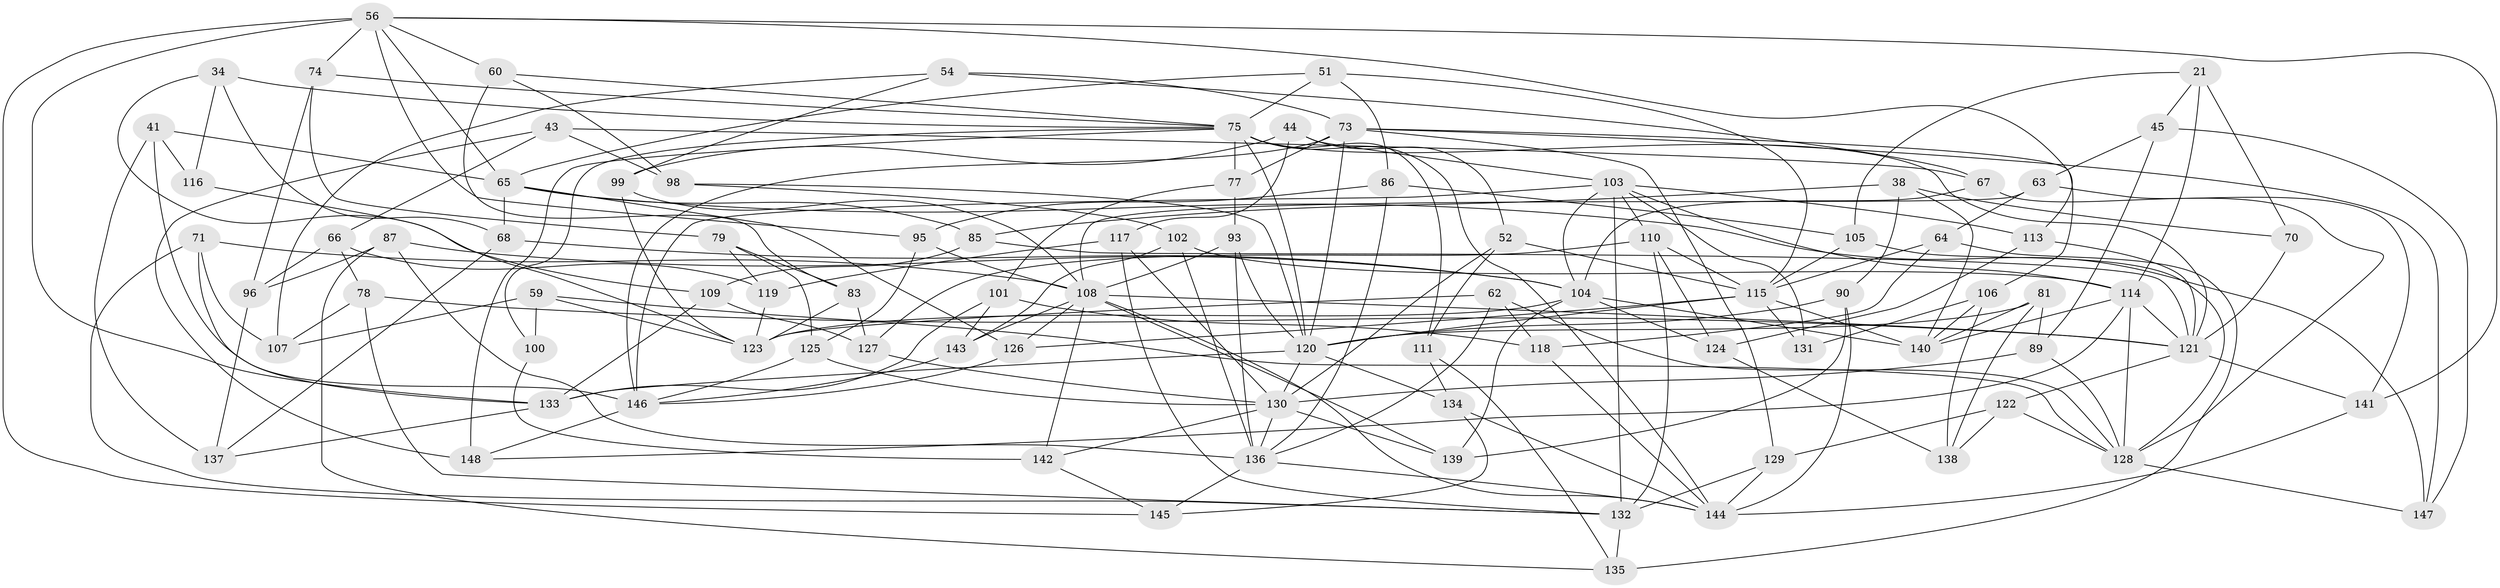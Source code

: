 // original degree distribution, {4: 1.0}
// Generated by graph-tools (version 1.1) at 2025/01/03/04/25 22:01:33]
// undirected, 88 vertices, 215 edges
graph export_dot {
graph [start="1"]
  node [color=gray90,style=filled];
  21 [super="+18"];
  34 [super="+23"];
  38;
  41;
  43;
  44;
  45;
  51 [super="+32"];
  52;
  54;
  56 [super="+13+53"];
  59;
  60;
  62;
  63;
  64;
  65 [super="+4+12"];
  66;
  67;
  68;
  70;
  71;
  73 [super="+11+36"];
  74;
  75 [super="+1+69+35+42"];
  77;
  78;
  79;
  81;
  83;
  85;
  86;
  87;
  89;
  90;
  93 [super="+50"];
  95;
  96;
  98;
  99;
  100;
  101;
  102;
  103 [super="+91"];
  104 [super="+97"];
  105;
  106 [super="+49"];
  107;
  108 [super="+20+76"];
  109;
  110 [super="+82"];
  111;
  113;
  114 [super="+17+61"];
  115 [super="+112"];
  116;
  117;
  118;
  119;
  120 [super="+5+31+80+47"];
  121 [super="+10+22+46"];
  122;
  123 [super="+24"];
  124;
  125;
  126;
  127;
  128 [super="+9+48"];
  129;
  130 [super="+15+19+92"];
  131;
  132 [super="+40"];
  133 [super="+84"];
  134;
  135;
  136 [super="+25+58"];
  137;
  138;
  139;
  140 [super="+57"];
  141;
  142;
  143;
  144 [super="+28+94"];
  145;
  146 [super="+88"];
  147;
  148;
  21 -- 45;
  21 -- 70 [weight=2];
  21 -- 105;
  21 -- 114 [weight=2];
  34 -- 109;
  34 -- 116 [weight=2];
  34 -- 68;
  34 -- 75 [weight=2];
  38 -- 140;
  38 -- 70;
  38 -- 85;
  38 -- 90;
  41 -- 137;
  41 -- 116;
  41 -- 65;
  41 -- 146;
  43 -- 67;
  43 -- 66;
  43 -- 98;
  43 -- 148;
  44 -- 52;
  44 -- 117;
  44 -- 99;
  44 -- 103;
  45 -- 147;
  45 -- 63;
  45 -- 89;
  51 -- 115 [weight=2];
  51 -- 65 [weight=2];
  51 -- 86;
  51 -- 75;
  52 -- 115;
  52 -- 111;
  52 -- 130;
  54 -- 99;
  54 -- 67;
  54 -- 107;
  54 -- 73;
  56 -- 113;
  56 -- 74;
  56 -- 145;
  56 -- 60;
  56 -- 95;
  56 -- 65;
  56 -- 141;
  56 -- 133;
  59 -- 100;
  59 -- 107;
  59 -- 123;
  59 -- 128;
  60 -- 83;
  60 -- 75;
  60 -- 98;
  62 -- 118;
  62 -- 123;
  62 -- 128;
  62 -- 136;
  63 -- 64;
  63 -- 141;
  63 -- 108;
  64 -- 118;
  64 -- 135;
  64 -- 115;
  65 -- 126;
  65 -- 147;
  65 -- 85;
  65 -- 68;
  66 -- 96;
  66 -- 119;
  66 -- 78;
  67 -- 128;
  67 -- 104;
  68 -- 104;
  68 -- 137;
  70 -- 121;
  71 -- 132;
  71 -- 107;
  71 -- 108;
  71 -- 133;
  73 -- 106;
  73 -- 129;
  73 -- 120;
  73 -- 77;
  73 -- 146 [weight=2];
  73 -- 147;
  74 -- 79;
  74 -- 96;
  74 -- 75;
  75 -- 111;
  75 -- 148;
  75 -- 100 [weight=2];
  75 -- 120 [weight=3];
  75 -- 144;
  75 -- 121 [weight=2];
  75 -- 77;
  77 -- 101;
  77 -- 93;
  78 -- 107;
  78 -- 132;
  78 -- 121;
  79 -- 83;
  79 -- 119;
  79 -- 125;
  81 -- 89;
  81 -- 138;
  81 -- 140;
  81 -- 120;
  83 -- 123;
  83 -- 127;
  85 -- 109;
  85 -- 121;
  86 -- 105;
  86 -- 95;
  86 -- 136;
  87 -- 135;
  87 -- 96;
  87 -- 104;
  87 -- 136;
  89 -- 128;
  89 -- 130;
  90 -- 120;
  90 -- 139;
  90 -- 144;
  93 -- 120 [weight=2];
  93 -- 108 [weight=2];
  93 -- 136;
  95 -- 125;
  95 -- 108;
  96 -- 137;
  98 -- 102;
  98 -- 120;
  99 -- 108;
  99 -- 123;
  100 -- 142;
  101 -- 143;
  101 -- 118;
  101 -- 133;
  102 -- 143;
  102 -- 114;
  102 -- 136;
  103 -- 110;
  103 -- 113;
  103 -- 146;
  103 -- 114;
  103 -- 131;
  103 -- 132;
  103 -- 104;
  104 -- 140 [weight=2];
  104 -- 123 [weight=2];
  104 -- 139;
  104 -- 124;
  105 -- 115;
  105 -- 128;
  106 -- 131 [weight=2];
  106 -- 138;
  106 -- 140 [weight=2];
  108 -- 121;
  108 -- 139;
  108 -- 142;
  108 -- 143;
  108 -- 126;
  108 -- 144;
  109 -- 133;
  109 -- 127;
  110 -- 124;
  110 -- 132 [weight=2];
  110 -- 115;
  110 -- 127;
  111 -- 135;
  111 -- 134;
  113 -- 124;
  113 -- 121;
  114 -- 121;
  114 -- 128;
  114 -- 148;
  114 -- 140;
  115 -- 131;
  115 -- 140;
  115 -- 126;
  115 -- 120;
  116 -- 123;
  117 -- 132;
  117 -- 119;
  117 -- 130;
  118 -- 144;
  119 -- 123;
  120 -- 134;
  120 -- 130 [weight=2];
  120 -- 133 [weight=3];
  121 -- 141;
  121 -- 122;
  122 -- 129;
  122 -- 138;
  122 -- 128;
  124 -- 138;
  125 -- 130;
  125 -- 146;
  126 -- 146;
  127 -- 130;
  128 -- 147;
  129 -- 132;
  129 -- 144;
  130 -- 139;
  130 -- 142;
  130 -- 136;
  132 -- 135;
  133 -- 137;
  134 -- 145;
  134 -- 144;
  136 -- 145;
  136 -- 144;
  141 -- 144;
  142 -- 145;
  143 -- 146;
  146 -- 148;
}
